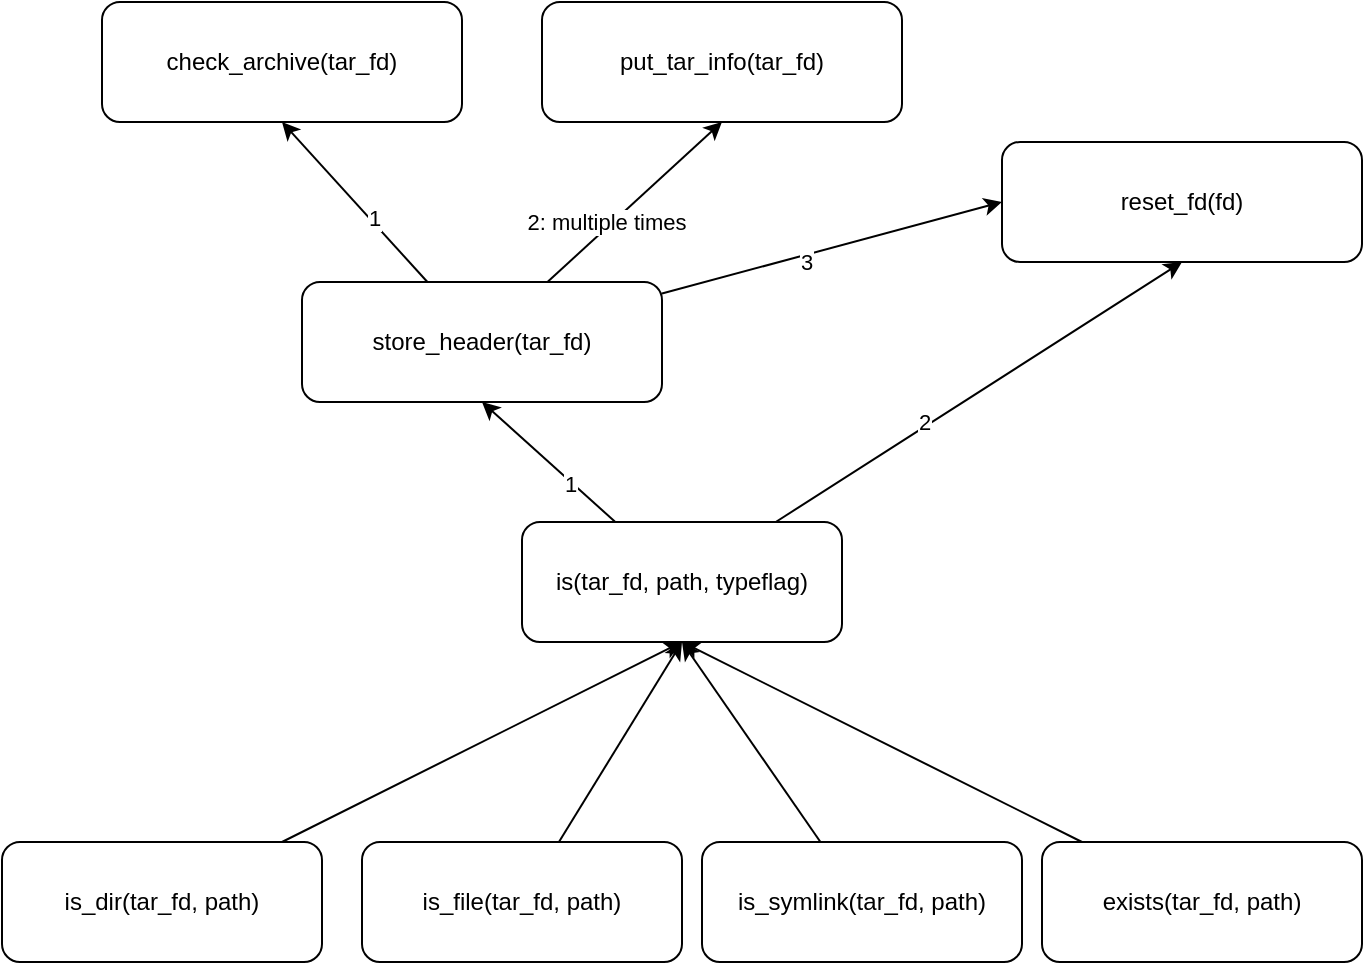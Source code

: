 <mxfile>
    <diagram id="zv38eVjO_H0Wk8eWo28J" name="Page-1">
        <mxGraphModel dx="933" dy="1683" grid="1" gridSize="10" guides="1" tooltips="1" connect="1" arrows="1" fold="1" page="1" pageScale="1" pageWidth="850" pageHeight="1100" math="0" shadow="0">
            <root>
                <mxCell id="0"/>
                <mxCell id="1" parent="0"/>
                <mxCell id="13" style="edgeStyle=none;html=1;entryX=0.5;entryY=1;entryDx=0;entryDy=0;" edge="1" parent="1" source="2" target="11">
                    <mxGeometry relative="1" as="geometry"/>
                </mxCell>
                <mxCell id="14" value="1" style="edgeLabel;html=1;align=center;verticalAlign=middle;resizable=0;points=[];" vertex="1" connectable="0" parent="13">
                    <mxGeometry x="-0.336" y="1" relative="1" as="geometry">
                        <mxPoint as="offset"/>
                    </mxGeometry>
                </mxCell>
                <mxCell id="15" style="edgeStyle=none;html=1;entryX=0.5;entryY=1;entryDx=0;entryDy=0;" edge="1" parent="1" source="2" target="12">
                    <mxGeometry relative="1" as="geometry"/>
                </mxCell>
                <mxCell id="16" value="2" style="edgeLabel;html=1;align=center;verticalAlign=middle;resizable=0;points=[];" vertex="1" connectable="0" parent="15">
                    <mxGeometry x="-0.257" y="2" relative="1" as="geometry">
                        <mxPoint as="offset"/>
                    </mxGeometry>
                </mxCell>
                <mxCell id="2" value="is(tar_fd, path, typeflag)" style="rounded=1;whiteSpace=wrap;html=1;" vertex="1" parent="1">
                    <mxGeometry x="310" y="170" width="160" height="60" as="geometry"/>
                </mxCell>
                <mxCell id="7" style="edgeStyle=none;html=1;entryX=0.5;entryY=1;entryDx=0;entryDy=0;" edge="1" parent="1" source="3" target="2">
                    <mxGeometry relative="1" as="geometry"/>
                </mxCell>
                <mxCell id="3" value="is_dir(tar_fd, path)" style="rounded=1;whiteSpace=wrap;html=1;" vertex="1" parent="1">
                    <mxGeometry x="50" y="330" width="160" height="60" as="geometry"/>
                </mxCell>
                <mxCell id="8" style="edgeStyle=none;html=1;entryX=0.5;entryY=1;entryDx=0;entryDy=0;" edge="1" parent="1" source="4" target="2">
                    <mxGeometry relative="1" as="geometry"/>
                </mxCell>
                <mxCell id="4" value="is_file(tar_fd, path)" style="rounded=1;whiteSpace=wrap;html=1;" vertex="1" parent="1">
                    <mxGeometry x="230" y="330" width="160" height="60" as="geometry"/>
                </mxCell>
                <mxCell id="9" style="edgeStyle=none;html=1;entryX=0.5;entryY=1;entryDx=0;entryDy=0;" edge="1" parent="1" source="5" target="2">
                    <mxGeometry relative="1" as="geometry">
                        <mxPoint x="400" y="270" as="targetPoint"/>
                    </mxGeometry>
                </mxCell>
                <mxCell id="5" value="is_symlink(tar_fd, path)" style="rounded=1;whiteSpace=wrap;html=1;" vertex="1" parent="1">
                    <mxGeometry x="400" y="330" width="160" height="60" as="geometry"/>
                </mxCell>
                <mxCell id="10" style="edgeStyle=none;html=1;entryX=0.5;entryY=1;entryDx=0;entryDy=0;" edge="1" parent="1" source="6" target="2">
                    <mxGeometry relative="1" as="geometry">
                        <mxPoint x="400" y="270" as="targetPoint"/>
                    </mxGeometry>
                </mxCell>
                <mxCell id="6" value="exists(tar_fd, path)" style="rounded=1;whiteSpace=wrap;html=1;" vertex="1" parent="1">
                    <mxGeometry x="570" y="330" width="160" height="60" as="geometry"/>
                </mxCell>
                <mxCell id="19" style="edgeStyle=none;html=1;entryX=0.5;entryY=1;entryDx=0;entryDy=0;" edge="1" parent="1" source="11" target="17">
                    <mxGeometry relative="1" as="geometry"/>
                </mxCell>
                <mxCell id="22" value="1" style="edgeLabel;html=1;align=center;verticalAlign=middle;resizable=0;points=[];" vertex="1" connectable="0" parent="19">
                    <mxGeometry x="-0.225" y="-2" relative="1" as="geometry">
                        <mxPoint as="offset"/>
                    </mxGeometry>
                </mxCell>
                <mxCell id="20" style="edgeStyle=none;html=1;entryX=0.5;entryY=1;entryDx=0;entryDy=0;" edge="1" parent="1" source="11" target="18">
                    <mxGeometry relative="1" as="geometry"/>
                </mxCell>
                <mxCell id="23" value="2: multiple times" style="edgeLabel;html=1;align=center;verticalAlign=middle;resizable=0;points=[];" vertex="1" connectable="0" parent="20">
                    <mxGeometry x="-0.302" y="3" relative="1" as="geometry">
                        <mxPoint as="offset"/>
                    </mxGeometry>
                </mxCell>
                <mxCell id="21" style="edgeStyle=none;html=1;entryX=0;entryY=0.5;entryDx=0;entryDy=0;" edge="1" parent="1" source="11" target="12">
                    <mxGeometry relative="1" as="geometry"/>
                </mxCell>
                <mxCell id="24" value="3" style="edgeLabel;html=1;align=center;verticalAlign=middle;resizable=0;points=[];" vertex="1" connectable="0" parent="21">
                    <mxGeometry x="-0.163" y="-3" relative="1" as="geometry">
                        <mxPoint as="offset"/>
                    </mxGeometry>
                </mxCell>
                <mxCell id="11" value="store_header(tar_fd)" style="rounded=1;whiteSpace=wrap;html=1;" vertex="1" parent="1">
                    <mxGeometry x="200" y="50" width="180" height="60" as="geometry"/>
                </mxCell>
                <mxCell id="12" value="reset_fd(fd)" style="rounded=1;whiteSpace=wrap;html=1;" vertex="1" parent="1">
                    <mxGeometry x="550" y="-20" width="180" height="60" as="geometry"/>
                </mxCell>
                <mxCell id="17" value="check_archive(tar_fd)" style="rounded=1;whiteSpace=wrap;html=1;" vertex="1" parent="1">
                    <mxGeometry x="100" y="-90" width="180" height="60" as="geometry"/>
                </mxCell>
                <mxCell id="18" value="put_tar_info(tar_fd)" style="rounded=1;whiteSpace=wrap;html=1;" vertex="1" parent="1">
                    <mxGeometry x="320" y="-90" width="180" height="60" as="geometry"/>
                </mxCell>
            </root>
        </mxGraphModel>
    </diagram>
</mxfile>